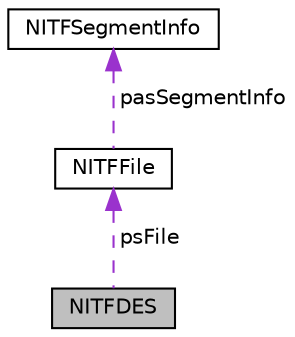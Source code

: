 digraph "NITFDES"
{
  edge [fontname="Helvetica",fontsize="10",labelfontname="Helvetica",labelfontsize="10"];
  node [fontname="Helvetica",fontsize="10",shape=record];
  Node1 [label="NITFDES",height=0.2,width=0.4,color="black", fillcolor="grey75", style="filled", fontcolor="black"];
  Node2 -> Node1 [dir="back",color="darkorchid3",fontsize="10",style="dashed",label=" psFile" ,fontname="Helvetica"];
  Node2 [label="NITFFile",height=0.2,width=0.4,color="black", fillcolor="white", style="filled",URL="$nitflib_8h.html#structNITFFile"];
  Node3 -> Node2 [dir="back",color="darkorchid3",fontsize="10",style="dashed",label=" pasSegmentInfo" ,fontname="Helvetica"];
  Node3 [label="NITFSegmentInfo",height=0.2,width=0.4,color="black", fillcolor="white", style="filled",URL="$nitflib_8h.html#structNITFSegmentInfo"];
}
